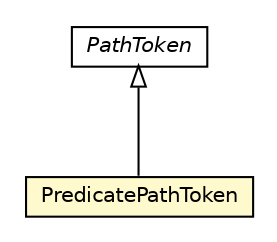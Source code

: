 #!/usr/local/bin/dot
#
# Class diagram 
# Generated by UMLGraph version R5_6-24-gf6e263 (http://www.umlgraph.org/)
#

digraph G {
	edge [fontname="Helvetica",fontsize=10,labelfontname="Helvetica",labelfontsize=10];
	node [fontname="Helvetica",fontsize=10,shape=plaintext];
	nodesep=0.25;
	ranksep=0.5;
	// net.trajano.doxdb.jsonpath.internal.token.PathToken
	c4134 [label=<<table title="net.trajano.doxdb.jsonpath.internal.token.PathToken" border="0" cellborder="1" cellspacing="0" cellpadding="2" port="p" href="./PathToken.html">
		<tr><td><table border="0" cellspacing="0" cellpadding="1">
<tr><td align="center" balign="center"><font face="Helvetica-Oblique"> PathToken </font></td></tr>
		</table></td></tr>
		</table>>, URL="./PathToken.html", fontname="Helvetica", fontcolor="black", fontsize=10.0];
	// net.trajano.doxdb.jsonpath.internal.token.PredicatePathToken
	c4137 [label=<<table title="net.trajano.doxdb.jsonpath.internal.token.PredicatePathToken" border="0" cellborder="1" cellspacing="0" cellpadding="2" port="p" bgcolor="lemonChiffon" href="./PredicatePathToken.html">
		<tr><td><table border="0" cellspacing="0" cellpadding="1">
<tr><td align="center" balign="center"> PredicatePathToken </td></tr>
		</table></td></tr>
		</table>>, URL="./PredicatePathToken.html", fontname="Helvetica", fontcolor="black", fontsize=10.0];
	//net.trajano.doxdb.jsonpath.internal.token.PredicatePathToken extends net.trajano.doxdb.jsonpath.internal.token.PathToken
	c4134:p -> c4137:p [dir=back,arrowtail=empty];
}

